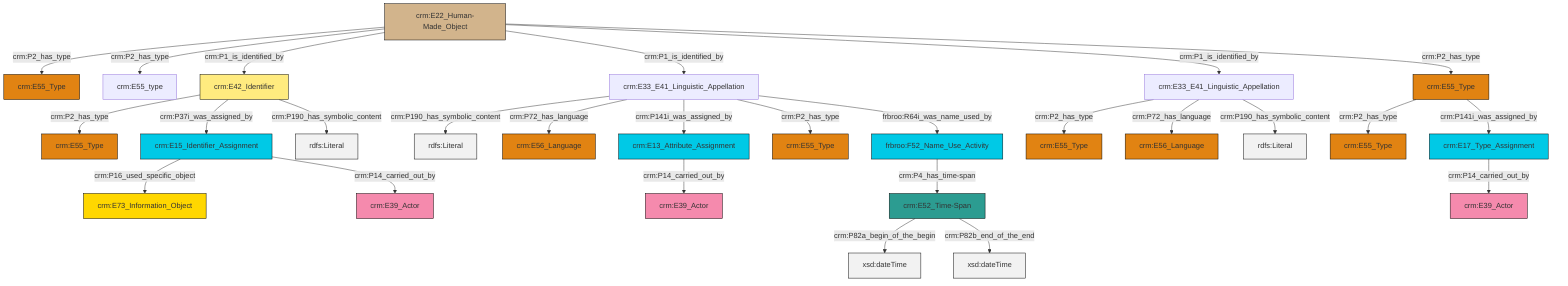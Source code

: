 graph TD
classDef Literal fill:#f2f2f2,stroke:#000000;
classDef CRM_Entity fill:#FFFFFF,stroke:#000000;
classDef Temporal_Entity fill:#00C9E6, stroke:#000000;
classDef Type fill:#E18312, stroke:#000000;
classDef Time-Span fill:#2C9C91, stroke:#000000;
classDef Appellation fill:#FFEB7F, stroke:#000000;
classDef Place fill:#008836, stroke:#000000;
classDef Persistent_Item fill:#B266B2, stroke:#000000;
classDef Conceptual_Object fill:#FFD700, stroke:#000000;
classDef Physical_Thing fill:#D2B48C, stroke:#000000;
classDef Actor fill:#f58aad, stroke:#000000;
classDef PC_Classes fill:#4ce600, stroke:#000000;
classDef Multi fill:#cccccc,stroke:#000000;

0["crm:E52_Time-Span"]:::Time-Span -->|crm:P82a_begin_of_the_begin| 1[xsd:dateTime]:::Literal
2["crm:E22_Human-Made_Object"]:::Physical_Thing -->|crm:P2_has_type| 3["crm:E55_Type"]:::Type
4["crm:E33_E41_Linguistic_Appellation"]:::Default -->|crm:P190_has_symbolic_content| 5[rdfs:Literal]:::Literal
8["crm:E33_E41_Linguistic_Appellation"]:::Default -->|crm:P2_has_type| 9["crm:E55_Type"]:::Type
4["crm:E33_E41_Linguistic_Appellation"]:::Default -->|crm:P72_has_language| 11["crm:E56_Language"]:::Type
2["crm:E22_Human-Made_Object"]:::Physical_Thing -->|crm:P2_has_type| 12["crm:E55_type"]:::Default
0["crm:E52_Time-Span"]:::Time-Span -->|crm:P82b_end_of_the_end| 18[xsd:dateTime]:::Literal
2["crm:E22_Human-Made_Object"]:::Physical_Thing -->|crm:P1_is_identified_by| 19["crm:E42_Identifier"]:::Appellation
19["crm:E42_Identifier"]:::Appellation -->|crm:P2_has_type| 22["crm:E55_Type"]:::Type
2["crm:E22_Human-Made_Object"]:::Physical_Thing -->|crm:P1_is_identified_by| 4["crm:E33_E41_Linguistic_Appellation"]:::Default
19["crm:E42_Identifier"]:::Appellation -->|crm:P37i_was_assigned_by| 23["crm:E15_Identifier_Assignment"]:::Temporal_Entity
19["crm:E42_Identifier"]:::Appellation -->|crm:P190_has_symbolic_content| 30[rdfs:Literal]:::Literal
6["frbroo:F52_Name_Use_Activity"]:::Temporal_Entity -->|crm:P4_has_time-span| 0["crm:E52_Time-Span"]:::Time-Span
8["crm:E33_E41_Linguistic_Appellation"]:::Default -->|crm:P72_has_language| 33["crm:E56_Language"]:::Type
4["crm:E33_E41_Linguistic_Appellation"]:::Default -->|crm:P141i_was_assigned_by| 14["crm:E13_Attribute_Assignment"]:::Temporal_Entity
8["crm:E33_E41_Linguistic_Appellation"]:::Default -->|crm:P190_has_symbolic_content| 38[rdfs:Literal]:::Literal
4["crm:E33_E41_Linguistic_Appellation"]:::Default -->|crm:P2_has_type| 24["crm:E55_Type"]:::Type
4["crm:E33_E41_Linguistic_Appellation"]:::Default -->|frbroo:R64i_was_name_used_by| 6["frbroo:F52_Name_Use_Activity"]:::Temporal_Entity
23["crm:E15_Identifier_Assignment"]:::Temporal_Entity -->|crm:P16_used_specific_object| 41["crm:E73_Information_Object"]:::Conceptual_Object
23["crm:E15_Identifier_Assignment"]:::Temporal_Entity -->|crm:P14_carried_out_by| 46["crm:E39_Actor"]:::Actor
2["crm:E22_Human-Made_Object"]:::Physical_Thing -->|crm:P1_is_identified_by| 8["crm:E33_E41_Linguistic_Appellation"]:::Default
2["crm:E22_Human-Made_Object"]:::Physical_Thing -->|crm:P2_has_type| 20["crm:E55_Type"]:::Type
20["crm:E55_Type"]:::Type -->|crm:P2_has_type| 34["crm:E55_Type"]:::Type
20["crm:E55_Type"]:::Type -->|crm:P141i_was_assigned_by| 26["crm:E17_Type_Assignment"]:::Temporal_Entity
14["crm:E13_Attribute_Assignment"]:::Temporal_Entity -->|crm:P14_carried_out_by| 16["crm:E39_Actor"]:::Actor
26["crm:E17_Type_Assignment"]:::Temporal_Entity -->|crm:P14_carried_out_by| 47["crm:E39_Actor"]:::Actor